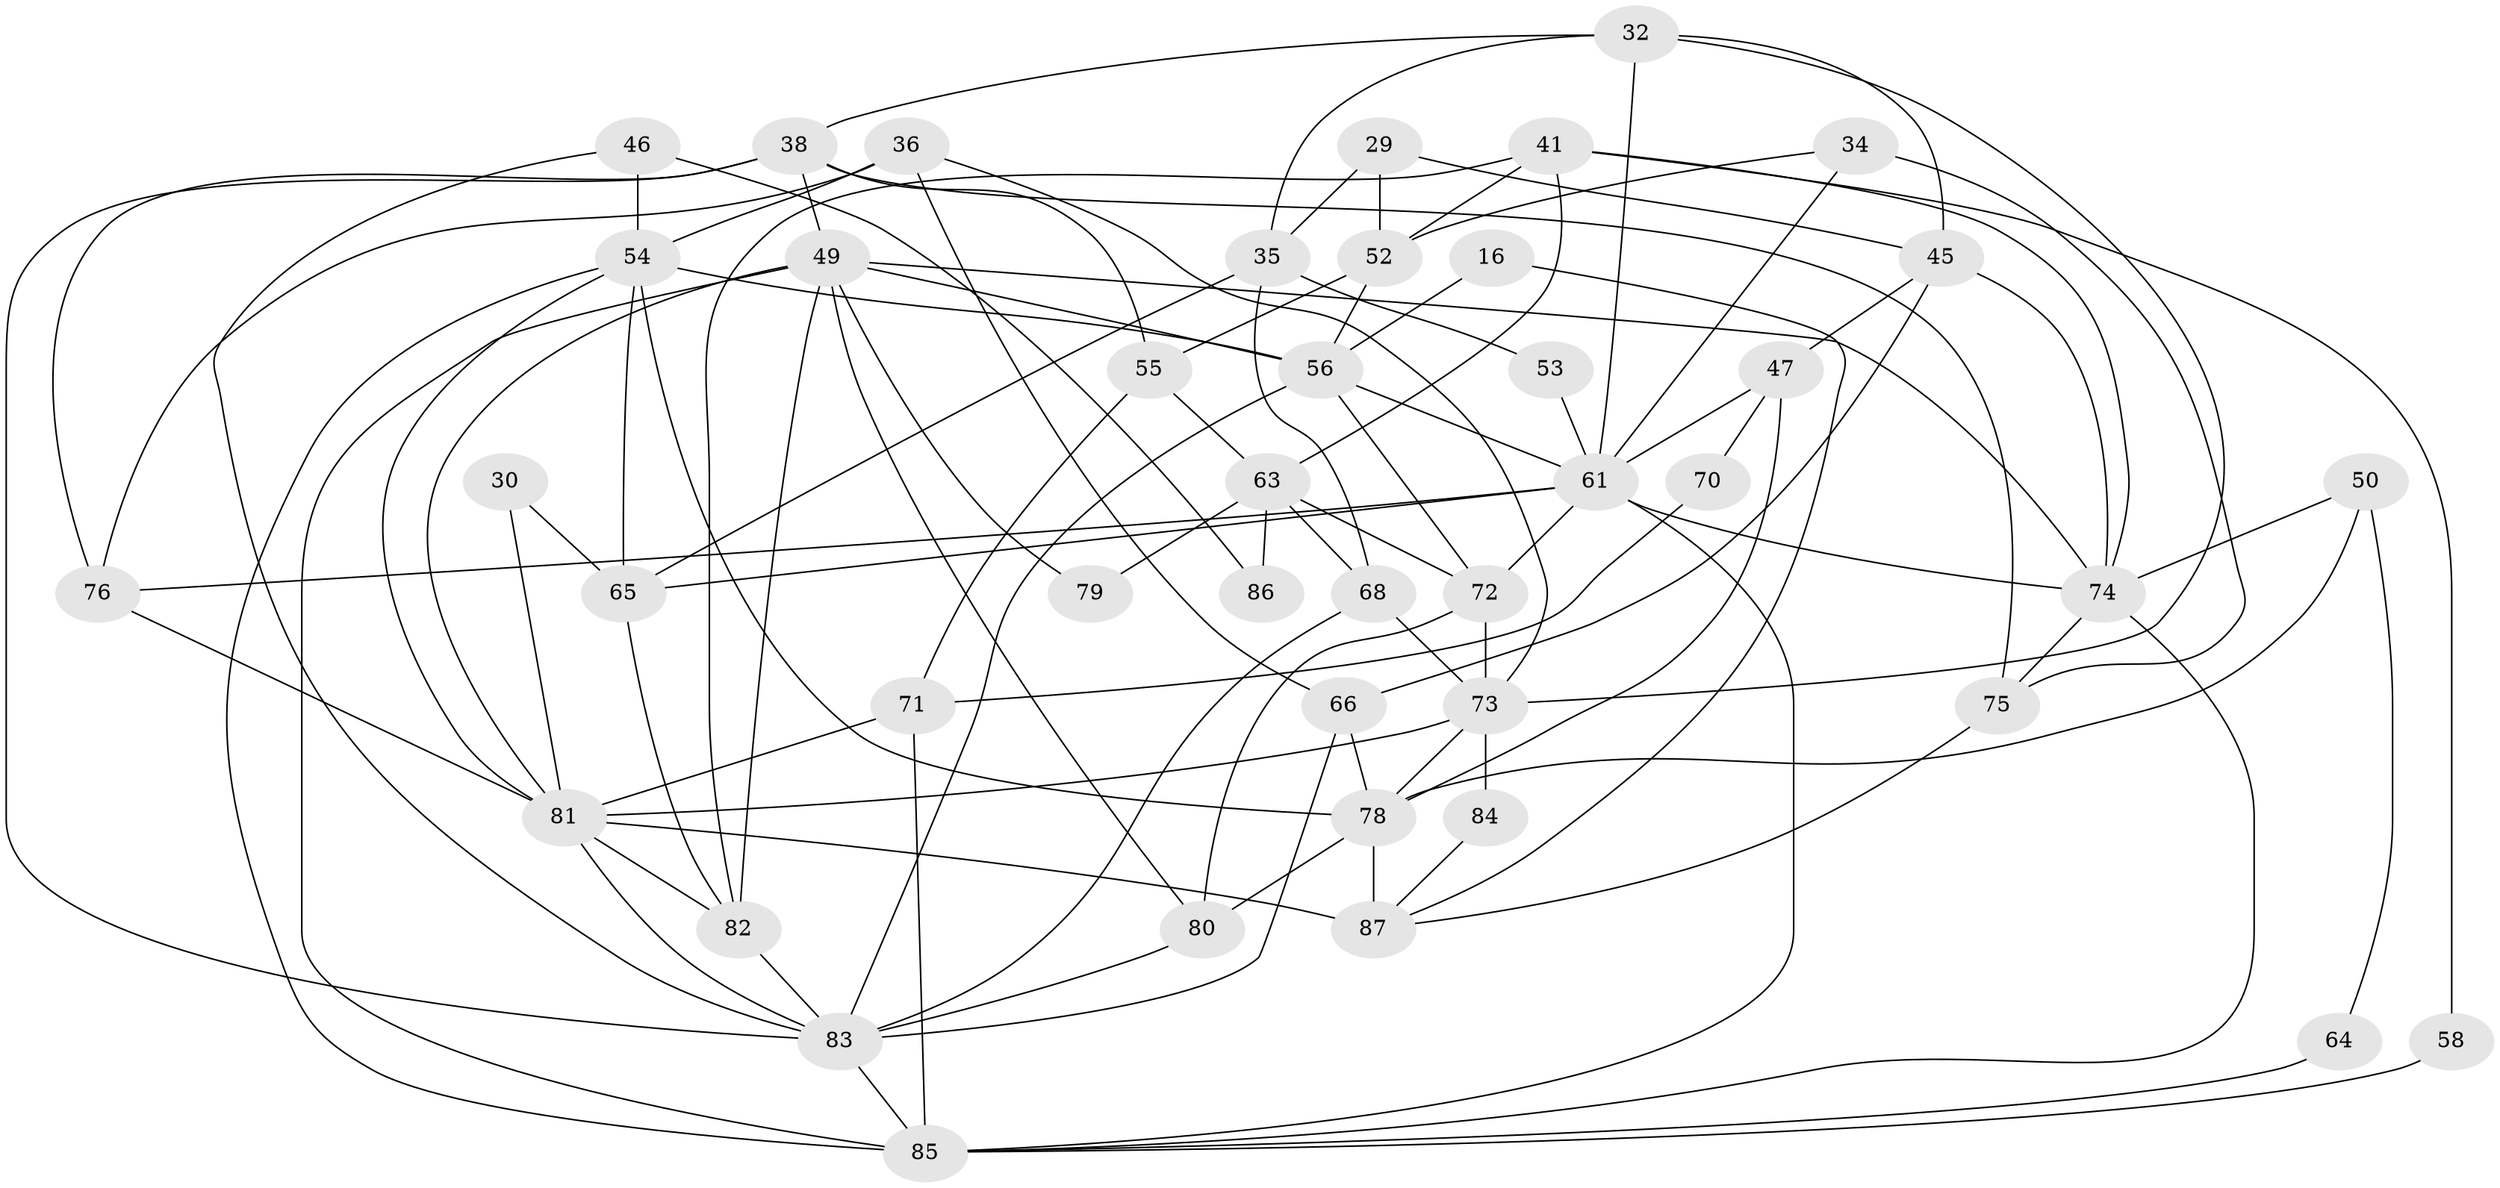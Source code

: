 // original degree distribution, {2: 0.13793103448275862, 3: 0.28735632183908044, 7: 0.034482758620689655, 4: 0.2413793103448276, 5: 0.1839080459770115, 6: 0.09195402298850575, 8: 0.022988505747126436}
// Generated by graph-tools (version 1.1) at 2025/49/03/09/25 04:49:22]
// undirected, 43 vertices, 101 edges
graph export_dot {
graph [start="1"]
  node [color=gray90,style=filled];
  16;
  29 [super="+24"];
  30;
  32 [super="+31"];
  34;
  35;
  36;
  38;
  41;
  45;
  46;
  47;
  49 [super="+8+23+27"];
  50;
  52 [super="+51"];
  53;
  54 [super="+7+43"];
  55;
  56 [super="+2+10+13"];
  58;
  61 [super="+1+6+28"];
  63 [super="+22"];
  64;
  65 [super="+40"];
  66 [super="+21"];
  68 [super="+33"];
  70;
  71;
  72 [super="+62"];
  73 [super="+14+19"];
  74 [super="+42"];
  75 [super="+60"];
  76 [super="+25"];
  78 [super="+18+69"];
  79;
  80 [super="+67"];
  81 [super="+57+48"];
  82 [super="+39"];
  83 [super="+5+59"];
  84;
  85 [super="+17+44+77"];
  86;
  87 [super="+26"];
  16 -- 87 [weight=2];
  16 -- 56;
  29 -- 35;
  29 -- 52;
  29 -- 45;
  30 -- 65;
  30 -- 81;
  32 -- 73;
  32 -- 45 [weight=2];
  32 -- 35;
  32 -- 38;
  32 -- 61 [weight=2];
  34 -- 61;
  34 -- 52;
  34 -- 75;
  35 -- 68 [weight=2];
  35 -- 53;
  35 -- 65;
  36 -- 73;
  36 -- 76;
  36 -- 54 [weight=3];
  36 -- 66;
  38 -- 49;
  38 -- 55;
  38 -- 75 [weight=2];
  38 -- 83 [weight=2];
  38 -- 76;
  41 -- 74;
  41 -- 52;
  41 -- 58;
  41 -- 82;
  41 -- 63;
  45 -- 47;
  45 -- 66;
  45 -- 74;
  46 -- 86;
  46 -- 83;
  46 -- 54;
  47 -- 70;
  47 -- 78;
  47 -- 61;
  49 -- 81;
  49 -- 85 [weight=2];
  49 -- 80 [weight=2];
  49 -- 56;
  49 -- 79 [weight=2];
  49 -- 82;
  49 -- 74;
  50 -- 74;
  50 -- 64;
  50 -- 78;
  52 -- 55;
  52 -- 56 [weight=2];
  53 -- 61;
  54 -- 81;
  54 -- 65;
  54 -- 78;
  54 -- 56 [weight=2];
  54 -- 85;
  55 -- 63;
  55 -- 71;
  56 -- 72;
  56 -- 61;
  56 -- 83;
  58 -- 85;
  61 -- 72 [weight=2];
  61 -- 65;
  61 -- 76;
  61 -- 85 [weight=2];
  61 -- 74;
  63 -- 72 [weight=2];
  63 -- 79;
  63 -- 68;
  63 -- 86;
  64 -- 85;
  65 -- 82;
  66 -- 83;
  66 -- 78;
  68 -- 83 [weight=2];
  68 -- 73;
  70 -- 71;
  71 -- 81;
  71 -- 85;
  72 -- 73 [weight=2];
  72 -- 80;
  73 -- 84;
  73 -- 78 [weight=2];
  73 -- 81;
  74 -- 75;
  74 -- 85;
  75 -- 87;
  76 -- 81;
  78 -- 80;
  78 -- 87 [weight=2];
  80 -- 83 [weight=2];
  81 -- 87 [weight=5];
  81 -- 83 [weight=2];
  81 -- 82;
  82 -- 83 [weight=2];
  83 -- 85 [weight=2];
  84 -- 87;
}
